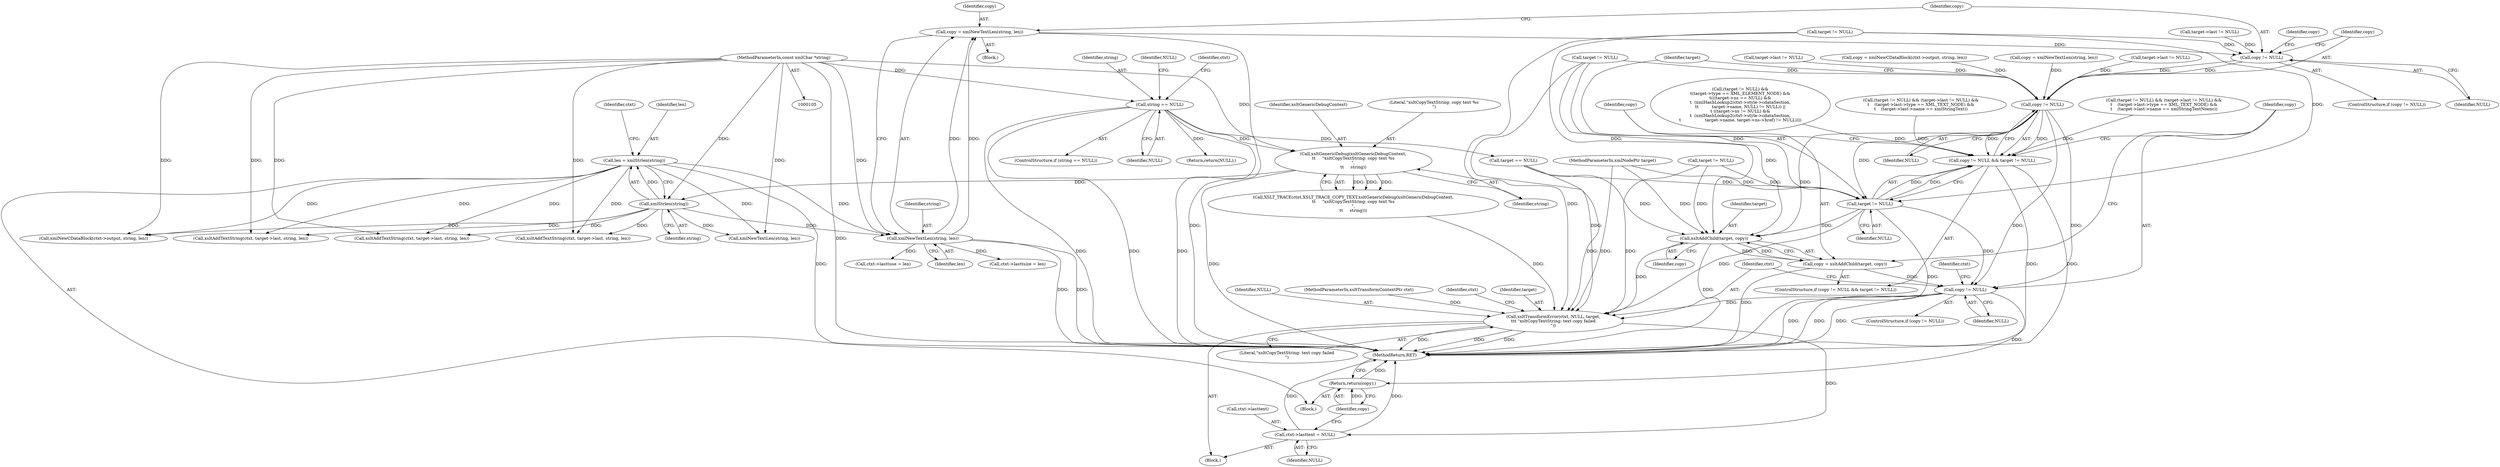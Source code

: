digraph "0_Chrome_96dbafe288dbe2f0cc45fa3c39daf6d0c37acbab_36@API" {
"1000283" [label="(Call,copy = xmlNewTextLen(string, len))"];
"1000285" [label="(Call,xmlNewTextLen(string, len))"];
"1000144" [label="(Call,xmlStrlen(string))"];
"1000122" [label="(Call,xsltGenericDebug(xsltGenericDebugContext,\n\t\t     \"xsltCopyTextString: copy text %s\n\",\n\t\t     string))"];
"1000114" [label="(Call,string == NULL)"];
"1000108" [label="(MethodParameterIn,const xmlChar *string)"];
"1000142" [label="(Call,len = xmlStrlen(string))"];
"1000289" [label="(Call,copy != NULL)"];
"1000341" [label="(Call,copy != NULL)"];
"1000340" [label="(Call,copy != NULL && target != NULL)"];
"1000344" [label="(Call,target != NULL)"];
"1000349" [label="(Call,xsltAddChild(target, copy))"];
"1000347" [label="(Call,copy = xsltAddChild(target, copy))"];
"1000353" [label="(Call,copy != NULL)"];
"1000376" [label="(Call,xsltTransformError(ctxt, NULL, target,\n\t\t\t \"xsltCopyTextString: text copy failed\n\"))"];
"1000381" [label="(Call,ctxt->lasttext = NULL)"];
"1000386" [label="(Return,return(copy);)"];
"1000285" [label="(Call,xmlNewTextLen(string, len))"];
"1000284" [label="(Identifier,copy)"];
"1000110" [label="(Block,)"];
"1000342" [label="(Identifier,copy)"];
"1000291" [label="(Identifier,NULL)"];
"1000128" [label="(Call,target == NULL)"];
"1000343" [label="(Identifier,NULL)"];
"1000250" [label="(Call,target != NULL)"];
"1000385" [label="(Identifier,NULL)"];
"1000238" [label="(Call,xmlNewCDataBlock(ctxt->output, string, len))"];
"1000113" [label="(ControlStructure,if (string == NULL))"];
"1000162" [label="(Call,target != NULL)"];
"1000142" [label="(Call,len = xmlStrlen(string))"];
"1000288" [label="(ControlStructure,if (copy != NULL))"];
"1000340" [label="(Call,copy != NULL && target != NULL)"];
"1000369" [label="(Call,ctxt->lasttuse = len)"];
"1000283" [label="(Call,copy = xmlNewTextLen(string, len))"];
"1000276" [label="(Call,xsltAddTextString(ctxt, target->last, string, len))"];
"1000336" [label="(Call,xmlNewTextLen(string, len))"];
"1000107" [label="(MethodParameterIn,xmlNodePtr target)"];
"1000305" [label="(Call,target->last != NULL)"];
"1000364" [label="(Call,ctxt->lasttsize = len)"];
"1000344" [label="(Call,target != NULL)"];
"1000106" [label="(MethodParameterIn,xsltTransformContextPtr ctxt)"];
"1000352" [label="(ControlStructure,if (copy != NULL))"];
"1000247" [label="(Block,)"];
"1000119" [label="(Call,XSLT_TRACE(ctxt,XSLT_TRACE_COPY_TEXT,xsltGenericDebug(xsltGenericDebugContext,\n\t\t     \"xsltCopyTextString: copy text %s\n\",\n\t\t     string)))"];
"1000116" [label="(Identifier,NULL)"];
"1000349" [label="(Call,xsltAddChild(target, copy))"];
"1000351" [label="(Identifier,copy)"];
"1000124" [label="(Literal,\"xsltCopyTextString: copy text %s\n\")"];
"1000327" [label="(Call,xsltAddTextString(ctxt, target->last, string, len))"];
"1000294" [label="(Identifier,copy)"];
"1000347" [label="(Call,copy = xsltAddChild(target, copy))"];
"1000123" [label="(Identifier,xsltGenericDebugContext)"];
"1000289" [label="(Call,copy != NULL)"];
"1000122" [label="(Call,xsltGenericDebug(xsltGenericDebugContext,\n\t\t     \"xsltCopyTextString: copy text %s\n\",\n\t\t     string))"];
"1000215" [label="(Call,target->last != NULL)"];
"1000348" [label="(Identifier,copy)"];
"1000118" [label="(Identifier,NULL)"];
"1000350" [label="(Identifier,target)"];
"1000345" [label="(Identifier,target)"];
"1000236" [label="(Call,copy = xmlNewCDataBlock(ctxt->output, string, len))"];
"1000354" [label="(Identifier,copy)"];
"1000254" [label="(Call,target->last != NULL)"];
"1000161" [label="(Call,(target != NULL) &&\n\t(target->type == XML_ELEMENT_NODE) &&\n\t(((target->ns == NULL) &&\n\t  (xmlHashLookup2(ctxt->style->cdataSection,\n\t\t          target->name, NULL) != NULL)) ||\n\t ((target->ns != NULL) &&\n\t  (xmlHashLookup2(ctxt->style->cdataSection,\n\t                  target->name, target->ns->href) != NULL))))"];
"1000388" [label="(MethodReturn,RET)"];
"1000120" [label="(Identifier,ctxt)"];
"1000375" [label="(Block,)"];
"1000115" [label="(Identifier,string)"];
"1000359" [label="(Identifier,ctxt)"];
"1000287" [label="(Identifier,len)"];
"1000387" [label="(Identifier,copy)"];
"1000301" [label="(Call,target != NULL)"];
"1000300" [label="(Call,(target != NULL) && (target->last != NULL) &&\n\t    (target->last->type == XML_TEXT_NODE) &&\n\t    (target->last->name == xmlStringText))"];
"1000383" [label="(Identifier,ctxt)"];
"1000355" [label="(Identifier,NULL)"];
"1000145" [label="(Identifier,string)"];
"1000249" [label="(Call,(target != NULL) && (target->last != NULL) &&\n\t    (target->last->type == XML_TEXT_NODE) &&\n\t    (target->last->name == xmlStringTextNoenc))"];
"1000334" [label="(Call,copy = xmlNewTextLen(string, len))"];
"1000339" [label="(ControlStructure,if (copy != NULL && target != NULL))"];
"1000117" [label="(Return,return(NULL);)"];
"1000382" [label="(Call,ctxt->lasttext)"];
"1000377" [label="(Identifier,ctxt)"];
"1000379" [label="(Identifier,target)"];
"1000381" [label="(Call,ctxt->lasttext = NULL)"];
"1000143" [label="(Identifier,len)"];
"1000376" [label="(Call,xsltTransformError(ctxt, NULL, target,\n\t\t\t \"xsltCopyTextString: text copy failed\n\"))"];
"1000378" [label="(Identifier,NULL)"];
"1000144" [label="(Call,xmlStrlen(string))"];
"1000114" [label="(Call,string == NULL)"];
"1000150" [label="(Identifier,ctxt)"];
"1000353" [label="(Call,copy != NULL)"];
"1000108" [label="(MethodParameterIn,const xmlChar *string)"];
"1000341" [label="(Call,copy != NULL)"];
"1000380" [label="(Literal,\"xsltCopyTextString: text copy failed\n\")"];
"1000229" [label="(Call,xsltAddTextString(ctxt, target->last, string, len))"];
"1000125" [label="(Identifier,string)"];
"1000286" [label="(Identifier,string)"];
"1000346" [label="(Identifier,NULL)"];
"1000290" [label="(Identifier,copy)"];
"1000386" [label="(Return,return(copy);)"];
"1000283" -> "1000247"  [label="AST: "];
"1000283" -> "1000285"  [label="CFG: "];
"1000284" -> "1000283"  [label="AST: "];
"1000285" -> "1000283"  [label="AST: "];
"1000290" -> "1000283"  [label="CFG: "];
"1000283" -> "1000388"  [label="DDG: "];
"1000285" -> "1000283"  [label="DDG: "];
"1000285" -> "1000283"  [label="DDG: "];
"1000283" -> "1000289"  [label="DDG: "];
"1000285" -> "1000287"  [label="CFG: "];
"1000286" -> "1000285"  [label="AST: "];
"1000287" -> "1000285"  [label="AST: "];
"1000285" -> "1000388"  [label="DDG: "];
"1000285" -> "1000388"  [label="DDG: "];
"1000144" -> "1000285"  [label="DDG: "];
"1000108" -> "1000285"  [label="DDG: "];
"1000142" -> "1000285"  [label="DDG: "];
"1000285" -> "1000364"  [label="DDG: "];
"1000285" -> "1000369"  [label="DDG: "];
"1000144" -> "1000142"  [label="AST: "];
"1000144" -> "1000145"  [label="CFG: "];
"1000145" -> "1000144"  [label="AST: "];
"1000142" -> "1000144"  [label="CFG: "];
"1000144" -> "1000142"  [label="DDG: "];
"1000122" -> "1000144"  [label="DDG: "];
"1000108" -> "1000144"  [label="DDG: "];
"1000144" -> "1000229"  [label="DDG: "];
"1000144" -> "1000238"  [label="DDG: "];
"1000144" -> "1000276"  [label="DDG: "];
"1000144" -> "1000327"  [label="DDG: "];
"1000144" -> "1000336"  [label="DDG: "];
"1000122" -> "1000119"  [label="AST: "];
"1000122" -> "1000125"  [label="CFG: "];
"1000123" -> "1000122"  [label="AST: "];
"1000124" -> "1000122"  [label="AST: "];
"1000125" -> "1000122"  [label="AST: "];
"1000119" -> "1000122"  [label="CFG: "];
"1000122" -> "1000388"  [label="DDG: "];
"1000122" -> "1000119"  [label="DDG: "];
"1000122" -> "1000119"  [label="DDG: "];
"1000122" -> "1000119"  [label="DDG: "];
"1000114" -> "1000122"  [label="DDG: "];
"1000108" -> "1000122"  [label="DDG: "];
"1000114" -> "1000113"  [label="AST: "];
"1000114" -> "1000116"  [label="CFG: "];
"1000115" -> "1000114"  [label="AST: "];
"1000116" -> "1000114"  [label="AST: "];
"1000118" -> "1000114"  [label="CFG: "];
"1000120" -> "1000114"  [label="CFG: "];
"1000114" -> "1000388"  [label="DDG: "];
"1000114" -> "1000388"  [label="DDG: "];
"1000114" -> "1000388"  [label="DDG: "];
"1000108" -> "1000114"  [label="DDG: "];
"1000114" -> "1000117"  [label="DDG: "];
"1000114" -> "1000128"  [label="DDG: "];
"1000108" -> "1000105"  [label="AST: "];
"1000108" -> "1000388"  [label="DDG: "];
"1000108" -> "1000229"  [label="DDG: "];
"1000108" -> "1000238"  [label="DDG: "];
"1000108" -> "1000276"  [label="DDG: "];
"1000108" -> "1000327"  [label="DDG: "];
"1000108" -> "1000336"  [label="DDG: "];
"1000142" -> "1000110"  [label="AST: "];
"1000143" -> "1000142"  [label="AST: "];
"1000150" -> "1000142"  [label="CFG: "];
"1000142" -> "1000388"  [label="DDG: "];
"1000142" -> "1000229"  [label="DDG: "];
"1000142" -> "1000238"  [label="DDG: "];
"1000142" -> "1000276"  [label="DDG: "];
"1000142" -> "1000327"  [label="DDG: "];
"1000142" -> "1000336"  [label="DDG: "];
"1000289" -> "1000288"  [label="AST: "];
"1000289" -> "1000291"  [label="CFG: "];
"1000290" -> "1000289"  [label="AST: "];
"1000291" -> "1000289"  [label="AST: "];
"1000294" -> "1000289"  [label="CFG: "];
"1000342" -> "1000289"  [label="CFG: "];
"1000250" -> "1000289"  [label="DDG: "];
"1000254" -> "1000289"  [label="DDG: "];
"1000289" -> "1000341"  [label="DDG: "];
"1000289" -> "1000341"  [label="DDG: "];
"1000341" -> "1000340"  [label="AST: "];
"1000341" -> "1000343"  [label="CFG: "];
"1000342" -> "1000341"  [label="AST: "];
"1000343" -> "1000341"  [label="AST: "];
"1000345" -> "1000341"  [label="CFG: "];
"1000340" -> "1000341"  [label="CFG: "];
"1000341" -> "1000340"  [label="DDG: "];
"1000341" -> "1000340"  [label="DDG: "];
"1000236" -> "1000341"  [label="DDG: "];
"1000334" -> "1000341"  [label="DDG: "];
"1000301" -> "1000341"  [label="DDG: "];
"1000215" -> "1000341"  [label="DDG: "];
"1000305" -> "1000341"  [label="DDG: "];
"1000341" -> "1000344"  [label="DDG: "];
"1000341" -> "1000349"  [label="DDG: "];
"1000341" -> "1000353"  [label="DDG: "];
"1000341" -> "1000353"  [label="DDG: "];
"1000340" -> "1000339"  [label="AST: "];
"1000340" -> "1000344"  [label="CFG: "];
"1000344" -> "1000340"  [label="AST: "];
"1000348" -> "1000340"  [label="CFG: "];
"1000354" -> "1000340"  [label="CFG: "];
"1000340" -> "1000388"  [label="DDG: "];
"1000340" -> "1000388"  [label="DDG: "];
"1000300" -> "1000340"  [label="DDG: "];
"1000249" -> "1000340"  [label="DDG: "];
"1000161" -> "1000340"  [label="DDG: "];
"1000344" -> "1000340"  [label="DDG: "];
"1000344" -> "1000340"  [label="DDG: "];
"1000344" -> "1000346"  [label="CFG: "];
"1000345" -> "1000344"  [label="AST: "];
"1000346" -> "1000344"  [label="AST: "];
"1000344" -> "1000388"  [label="DDG: "];
"1000250" -> "1000344"  [label="DDG: "];
"1000128" -> "1000344"  [label="DDG: "];
"1000301" -> "1000344"  [label="DDG: "];
"1000162" -> "1000344"  [label="DDG: "];
"1000107" -> "1000344"  [label="DDG: "];
"1000344" -> "1000349"  [label="DDG: "];
"1000344" -> "1000353"  [label="DDG: "];
"1000344" -> "1000376"  [label="DDG: "];
"1000349" -> "1000347"  [label="AST: "];
"1000349" -> "1000351"  [label="CFG: "];
"1000350" -> "1000349"  [label="AST: "];
"1000351" -> "1000349"  [label="AST: "];
"1000347" -> "1000349"  [label="CFG: "];
"1000349" -> "1000388"  [label="DDG: "];
"1000349" -> "1000347"  [label="DDG: "];
"1000349" -> "1000347"  [label="DDG: "];
"1000250" -> "1000349"  [label="DDG: "];
"1000128" -> "1000349"  [label="DDG: "];
"1000301" -> "1000349"  [label="DDG: "];
"1000162" -> "1000349"  [label="DDG: "];
"1000107" -> "1000349"  [label="DDG: "];
"1000349" -> "1000376"  [label="DDG: "];
"1000347" -> "1000339"  [label="AST: "];
"1000348" -> "1000347"  [label="AST: "];
"1000354" -> "1000347"  [label="CFG: "];
"1000347" -> "1000388"  [label="DDG: "];
"1000347" -> "1000353"  [label="DDG: "];
"1000353" -> "1000352"  [label="AST: "];
"1000353" -> "1000355"  [label="CFG: "];
"1000354" -> "1000353"  [label="AST: "];
"1000355" -> "1000353"  [label="AST: "];
"1000359" -> "1000353"  [label="CFG: "];
"1000377" -> "1000353"  [label="CFG: "];
"1000353" -> "1000388"  [label="DDG: "];
"1000353" -> "1000388"  [label="DDG: "];
"1000353" -> "1000388"  [label="DDG: "];
"1000353" -> "1000376"  [label="DDG: "];
"1000353" -> "1000386"  [label="DDG: "];
"1000376" -> "1000375"  [label="AST: "];
"1000376" -> "1000380"  [label="CFG: "];
"1000377" -> "1000376"  [label="AST: "];
"1000378" -> "1000376"  [label="AST: "];
"1000379" -> "1000376"  [label="AST: "];
"1000380" -> "1000376"  [label="AST: "];
"1000383" -> "1000376"  [label="CFG: "];
"1000376" -> "1000388"  [label="DDG: "];
"1000376" -> "1000388"  [label="DDG: "];
"1000376" -> "1000388"  [label="DDG: "];
"1000119" -> "1000376"  [label="DDG: "];
"1000106" -> "1000376"  [label="DDG: "];
"1000250" -> "1000376"  [label="DDG: "];
"1000128" -> "1000376"  [label="DDG: "];
"1000301" -> "1000376"  [label="DDG: "];
"1000162" -> "1000376"  [label="DDG: "];
"1000107" -> "1000376"  [label="DDG: "];
"1000376" -> "1000381"  [label="DDG: "];
"1000381" -> "1000375"  [label="AST: "];
"1000381" -> "1000385"  [label="CFG: "];
"1000382" -> "1000381"  [label="AST: "];
"1000385" -> "1000381"  [label="AST: "];
"1000387" -> "1000381"  [label="CFG: "];
"1000381" -> "1000388"  [label="DDG: "];
"1000381" -> "1000388"  [label="DDG: "];
"1000386" -> "1000110"  [label="AST: "];
"1000386" -> "1000387"  [label="CFG: "];
"1000387" -> "1000386"  [label="AST: "];
"1000388" -> "1000386"  [label="CFG: "];
"1000386" -> "1000388"  [label="DDG: "];
"1000387" -> "1000386"  [label="DDG: "];
}
